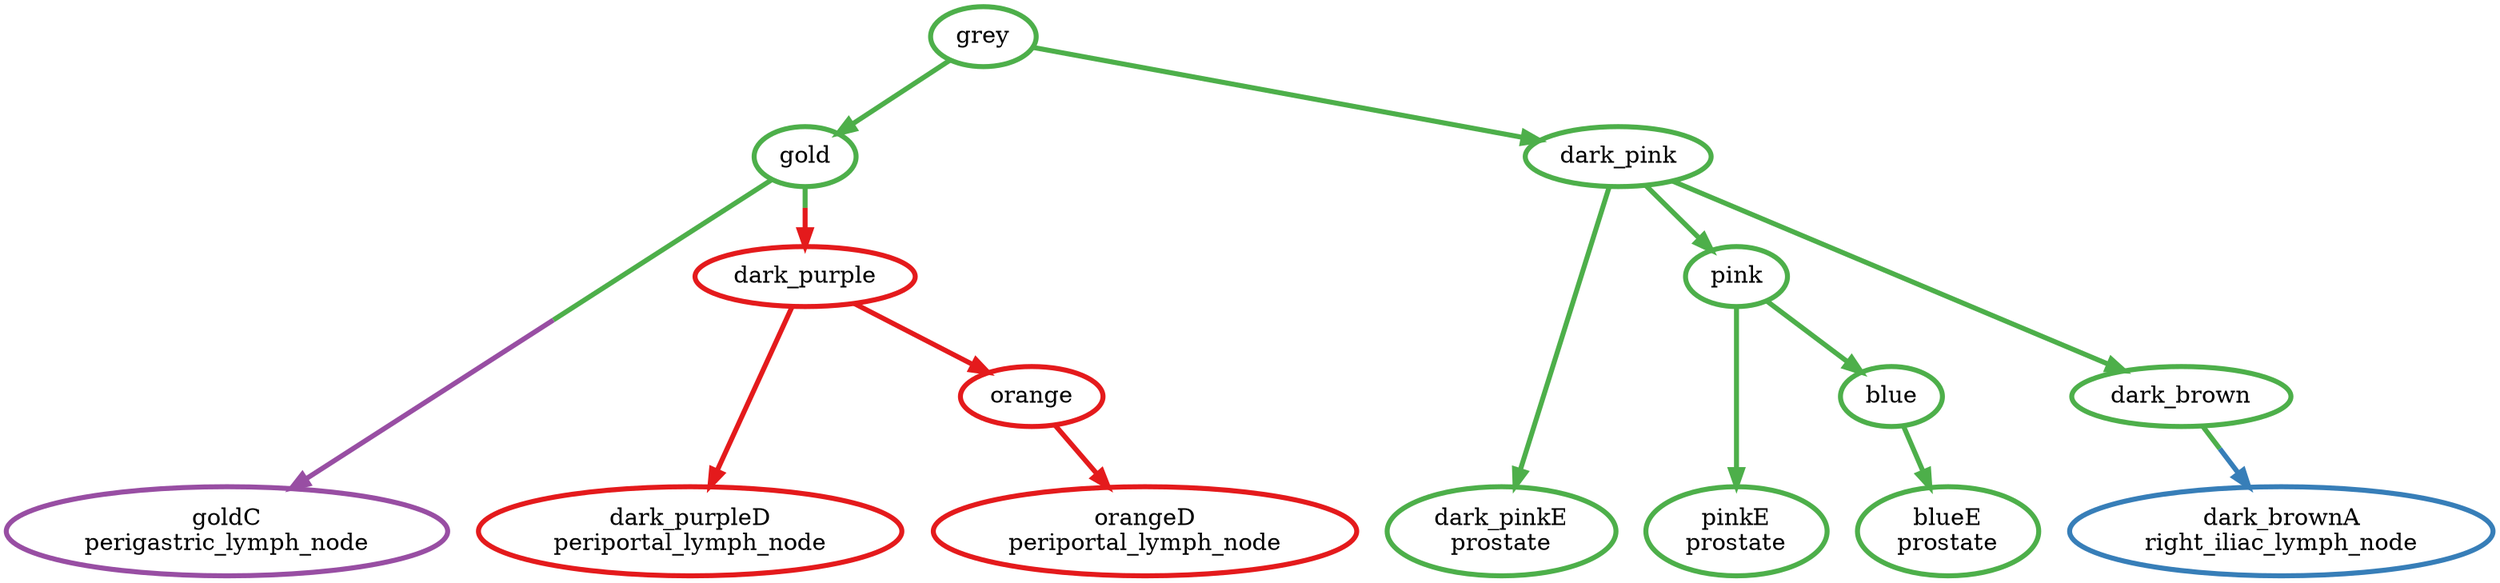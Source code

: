 digraph T {
	{
		rank=same
		12 [penwidth=3,colorscheme=set19,color=4,label="goldC\nperigastric_lymph_node"]
		10 [penwidth=3,colorscheme=set19,color=1,label="dark_purpleD\nperiportal_lymph_node"]
		8 [penwidth=3,colorscheme=set19,color=1,label="orangeD\nperiportal_lymph_node"]
		6 [penwidth=3,colorscheme=set19,color=3,label="dark_pinkE\nprostate"]
		4 [penwidth=3,colorscheme=set19,color=3,label="pinkE\nprostate"]
		2 [penwidth=3,colorscheme=set19,color=3,label="blueE\nprostate"]
		0 [penwidth=3,colorscheme=set19,color=2,label="dark_brownA\nright_iliac_lymph_node"]
	}
	14 [penwidth=3,colorscheme=set19,color=3,label="grey"]
	13 [penwidth=3,colorscheme=set19,color=3,label="gold"]
	11 [penwidth=3,colorscheme=set19,color=1,label="dark_purple"]
	9 [penwidth=3,colorscheme=set19,color=1,label="orange"]
	7 [penwidth=3,colorscheme=set19,color=3,label="dark_pink"]
	5 [penwidth=3,colorscheme=set19,color=3,label="pink"]
	3 [penwidth=3,colorscheme=set19,color=3,label="blue"]
	1 [penwidth=3,colorscheme=set19,color=3,label="dark_brown"]
	14 -> 13 [penwidth=3,colorscheme=set19,color=3]
	14 -> 7 [penwidth=3,colorscheme=set19,color=3]
	13 -> 12 [penwidth=3,colorscheme=set19,color="3;0.5:4"]
	13 -> 11 [penwidth=3,colorscheme=set19,color="3;0.5:1"]
	11 -> 10 [penwidth=3,colorscheme=set19,color=1]
	11 -> 9 [penwidth=3,colorscheme=set19,color=1]
	9 -> 8 [penwidth=3,colorscheme=set19,color=1]
	7 -> 6 [penwidth=3,colorscheme=set19,color=3]
	7 -> 5 [penwidth=3,colorscheme=set19,color=3]
	7 -> 1 [penwidth=3,colorscheme=set19,color=3]
	5 -> 4 [penwidth=3,colorscheme=set19,color=3]
	5 -> 3 [penwidth=3,colorscheme=set19,color=3]
	3 -> 2 [penwidth=3,colorscheme=set19,color=3]
	1 -> 0 [penwidth=3,colorscheme=set19,color="3;0.5:2"]
}

